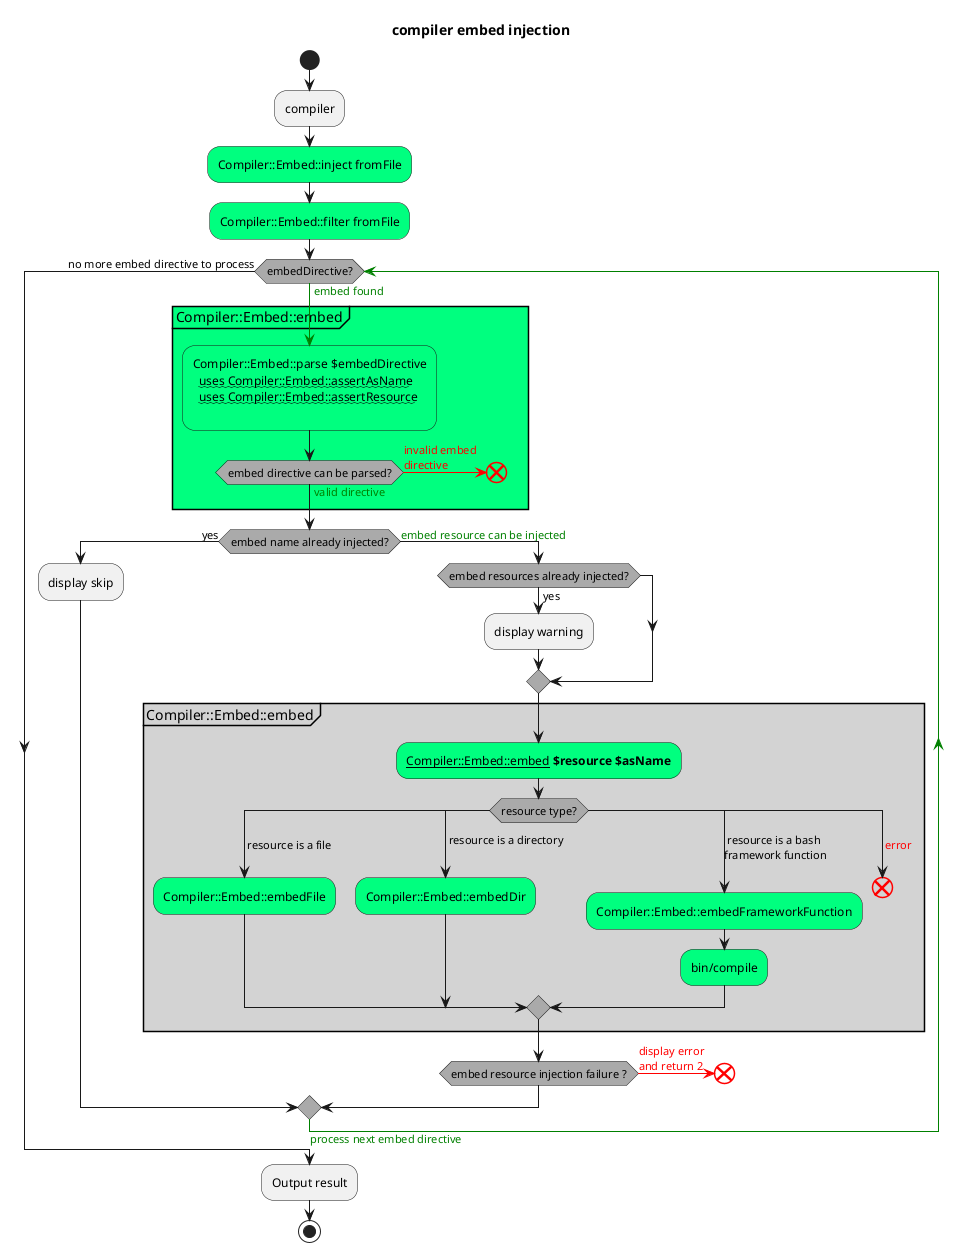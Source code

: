 @startuml "compilerEmbedInjection"
title compiler embed injection
skinparam {
  ' https://github.com/plantuml/plantuml/blob/49115dfc7d4156961e5b49a81c09b474daa79823/src/net/sourceforge/plantuml/style/FromSkinparamToStyle.java#L145
  activityDiamondBackgroundColor #AAAAAA
  activityEndColor #red
}
start

:compiler;

#SpringGreen:Compiler::Embed::inject fromFile;

#SpringGreen:Compiler::Embed::filter fromFile;
while (embedDirective?) is (<color:green>embed found)
  -[#green]->
  partition Compiler::Embed::embed #SpringGreen {
    #SpringGreen:Compiler::Embed::parse $embedDirective
      ~~uses Compiler::Embed::assertAsName~~
      ~~uses Compiler::Embed::assertResource~~
    ;
    if (embed directive can be parsed?) is (<color:green>valid directive) then
      -[#green]->
    else (<color:red>invalid embed\n<color:red>directive)
      -[#red]->
      end
    endif
    -[#green]->
  }

  if (embed name already injected?) then (yes)
    :display skip;
  else (<color:green>embed resource can be injected)
    if (embed resources already injected?) then (yes)
      :display warning;
    endif
    partition Compiler::Embed::embed #LightGray {
      #SpringGreen:__Compiler::Embed::embed__ **$resource** **$asName**;
      switch (resource type?)
      case ( resource is a file )
        #SpringGreen:Compiler::Embed::embedFile;
      case ( resource is a directory )
        #SpringGreen:Compiler::Embed::embedDir;
      case ( resource is a bash\nframework function )
        #SpringGreen:Compiler::Embed::embedFrameworkFunction;
        #SpringGreen:bin/compile;
      case ( <color:red>error )
        -[#red]->
        end
      endswitch
    }
    if (embed resource injection failure ?) then
      -[#red]-> <color:red>display error\n<color:red>and return 2;
      end
    else
      -[#green]->
    endif

  endif
  -[#green]-> <color:green>process next embed directive;

endwhile (no more embed directive to process)

:Output result;

stop
@enduml
